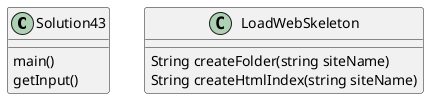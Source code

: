 @startuml
Class Solution43{
main()
getInput()
}
Class LoadWebSkeleton{
String createFolder(string siteName)
String createHtmlIndex(string siteName)
}
@enduml
